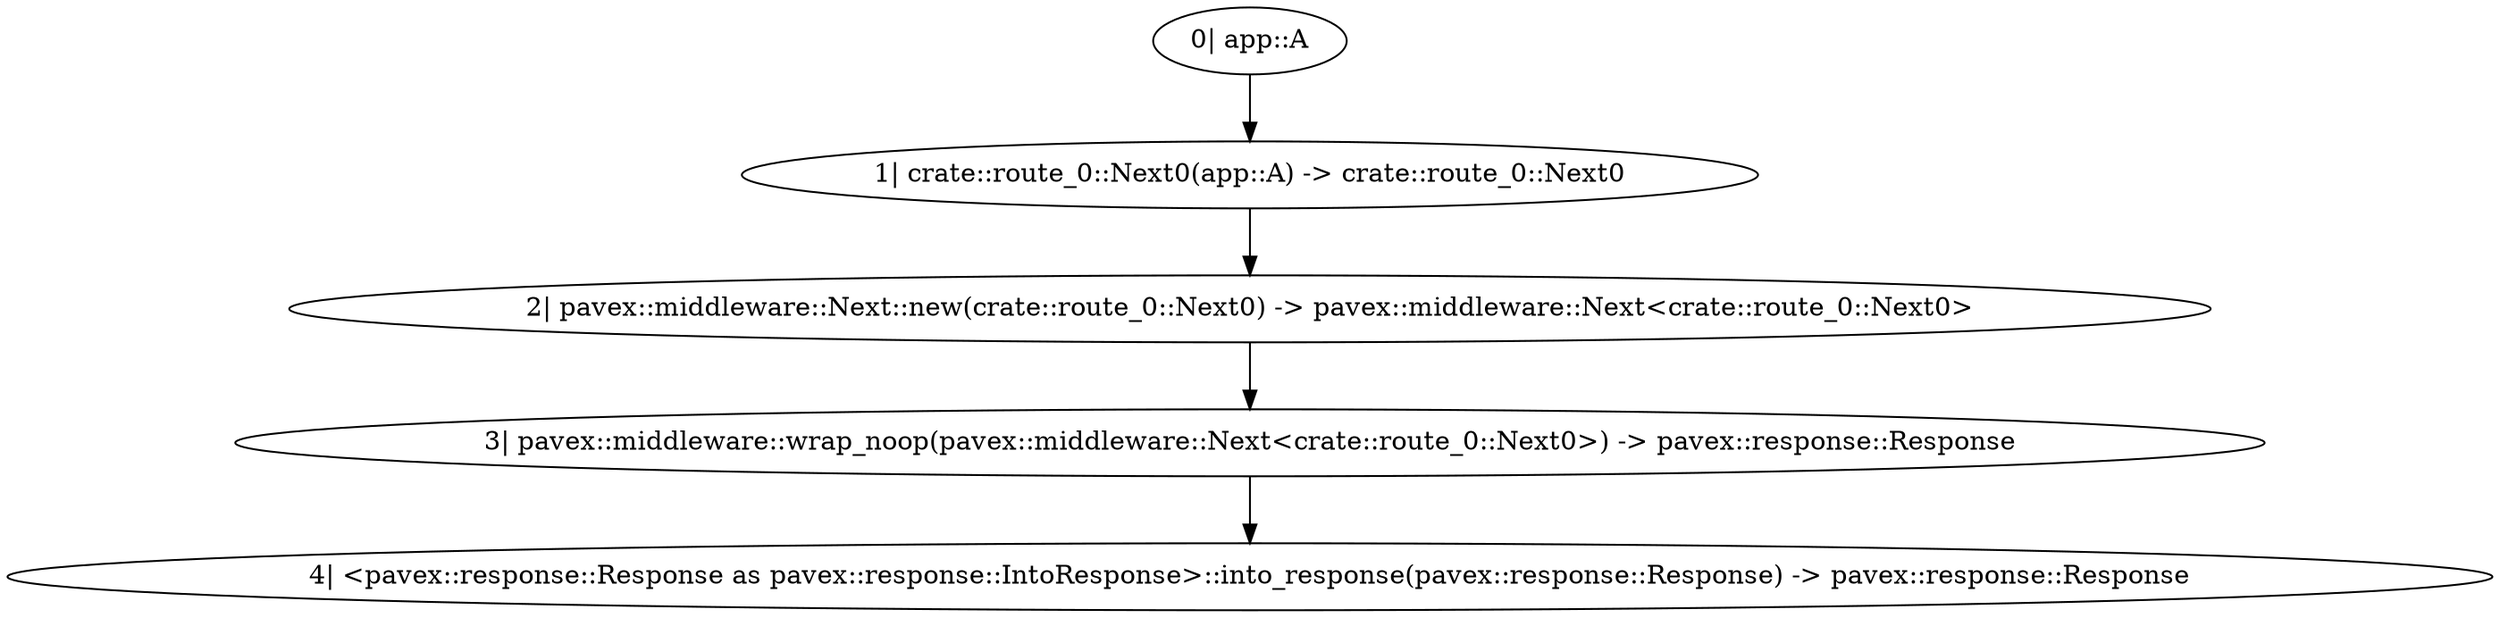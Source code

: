 digraph "GET /handler - 0" {
    0 [ label = "3| pavex::middleware::wrap_noop(pavex::middleware::Next<crate::route_0::Next0>) -> pavex::response::Response"]
    1 [ label = "2| pavex::middleware::Next::new(crate::route_0::Next0) -> pavex::middleware::Next<crate::route_0::Next0>"]
    2 [ label = "1| crate::route_0::Next0(app::A) -> crate::route_0::Next0"]
    3 [ label = "0| app::A"]
    4 [ label = "4| <pavex::response::Response as pavex::response::IntoResponse>::into_response(pavex::response::Response) -> pavex::response::Response"]
    1 -> 0 [ ]
    2 -> 1 [ ]
    3 -> 2 [ ]
    0 -> 4 [ ]
}
digraph "GET /handler - 1" {
    0 [ label = "16| app::handler(&app::A, &app::B<app::A>, &app::D<'_>, &app::E, &app::F<'_>, &app::G<app::A>, &app::H<app::A>, &app::H<app::E>) -> pavex::response::Response"]
    1 [ label = "0| app::A"]
    2 [ label = "2| app::b(app::A) -> app::B<app::A>"]
    3 [ label = "15| app::d(&''a app::C, &''a app::A) -> app::D<'a>"]
    4 [ label = "12| app::E::new() -> app::E"]
    5 [ label = "13| app::F::new(&app::E) -> app::F<'_>"]
    6 [ label = "11| app::G::new(app::A) -> app::G<app::A>"]
    7 [ label = "9| app::H::with_a() -> app::H<app::A>"]
    8 [ label = "8| app::H::with_e() -> app::H<app::E>"]
    9 [ label = "14| core::result::Result<app::C, pavex::Error> -> app::C"]
    10 [ label = "3| app::c(&app::B<app::A>) -> core::result::Result<app::C, pavex::Error>"]
    11 [ label = "17| <pavex::response::Response as pavex::response::IntoResponse>::into_response(pavex::response::Response) -> pavex::response::Response"]
    12 [ label = "5| core::result::Result<app::C, pavex::Error> -> pavex::Error"]
    13 [ label = "6| app::error_handler(&pavex::Error) -> pavex::response::Response"]
    14 [ label = "7| <pavex::response::Response as pavex::response::IntoResponse>::into_response(pavex::response::Response) -> pavex::response::Response"]
    15 [ label = "4| `match`"]
    16 [ label = "1| <app::A as core::clone::Clone>::clone(&app::A) -> app::A"]
    17 [ label = "10| <app::A as core::clone::Clone>::clone(&app::A) -> app::A"]
    8 -> 0 [ label = "&"]
    7 -> 0 [ label = "&"]
    6 -> 0 [ label = "&"]
    5 -> 0 [ label = "&"]
    4 -> 5 [ label = "&"]
    4 -> 0 [ label = "&"]
    3 -> 0 [ label = "&"]
    1 -> 3 [ label = "&"]
    9 -> 3 [ label = "&"]
    15 -> 12 [ ]
    2 -> 10 [ label = "&"]
    1 -> 17 [ label = "&"]
    2 -> 0 [ label = "&"]
    1 -> 0 [ label = "&"]
    15 -> 9 [ ]
    0 -> 11 [ ]
    12 -> 13 [ label = "&"]
    13 -> 14 [ ]
    10 -> 15 [ ]
    1 -> 16 [ label = "&"]
    16 -> 2 [ ]
    17 -> 6 [ ]
}
digraph "* * - 0" {
    0 [ label = "3| pavex::middleware::wrap_noop(pavex::middleware::Next<crate::route_1::Next0<'a>>) -> pavex::response::Response"]
    1 [ label = "2| pavex::middleware::Next::new(crate::route_1::Next0<'a>) -> pavex::middleware::Next<crate::route_1::Next0<'a>>"]
    2 [ label = "1| crate::route_1::Next0(&'a pavex::router::AllowedMethods) -> crate::route_1::Next0<'a>"]
    4 [ label = "4| <pavex::response::Response as pavex::response::IntoResponse>::into_response(pavex::response::Response) -> pavex::response::Response"]
    5 [ label = "0| &pavex::router::AllowedMethods"]
    1 -> 0 [ ]
    2 -> 1 [ ]
    0 -> 4 [ ]
    5 -> 2 [ ]
}
digraph "* * - 1" {
    0 [ label = "1| pavex::router::default_fallback(&pavex::router::AllowedMethods) -> pavex::response::Response"]
    2 [ label = "2| <pavex::response::Response as pavex::response::IntoResponse>::into_response(pavex::response::Response) -> pavex::response::Response"]
    3 [ label = "0| &pavex::router::AllowedMethods"]
    0 -> 2 [ ]
    3 -> 0 [ ]
}
digraph app_state {
    0 [ label = "1| crate::ApplicationState(app::A) -> crate::ApplicationState"]
    1 [ label = "0| app::a() -> app::A"]
    1 -> 0 [ ]
}